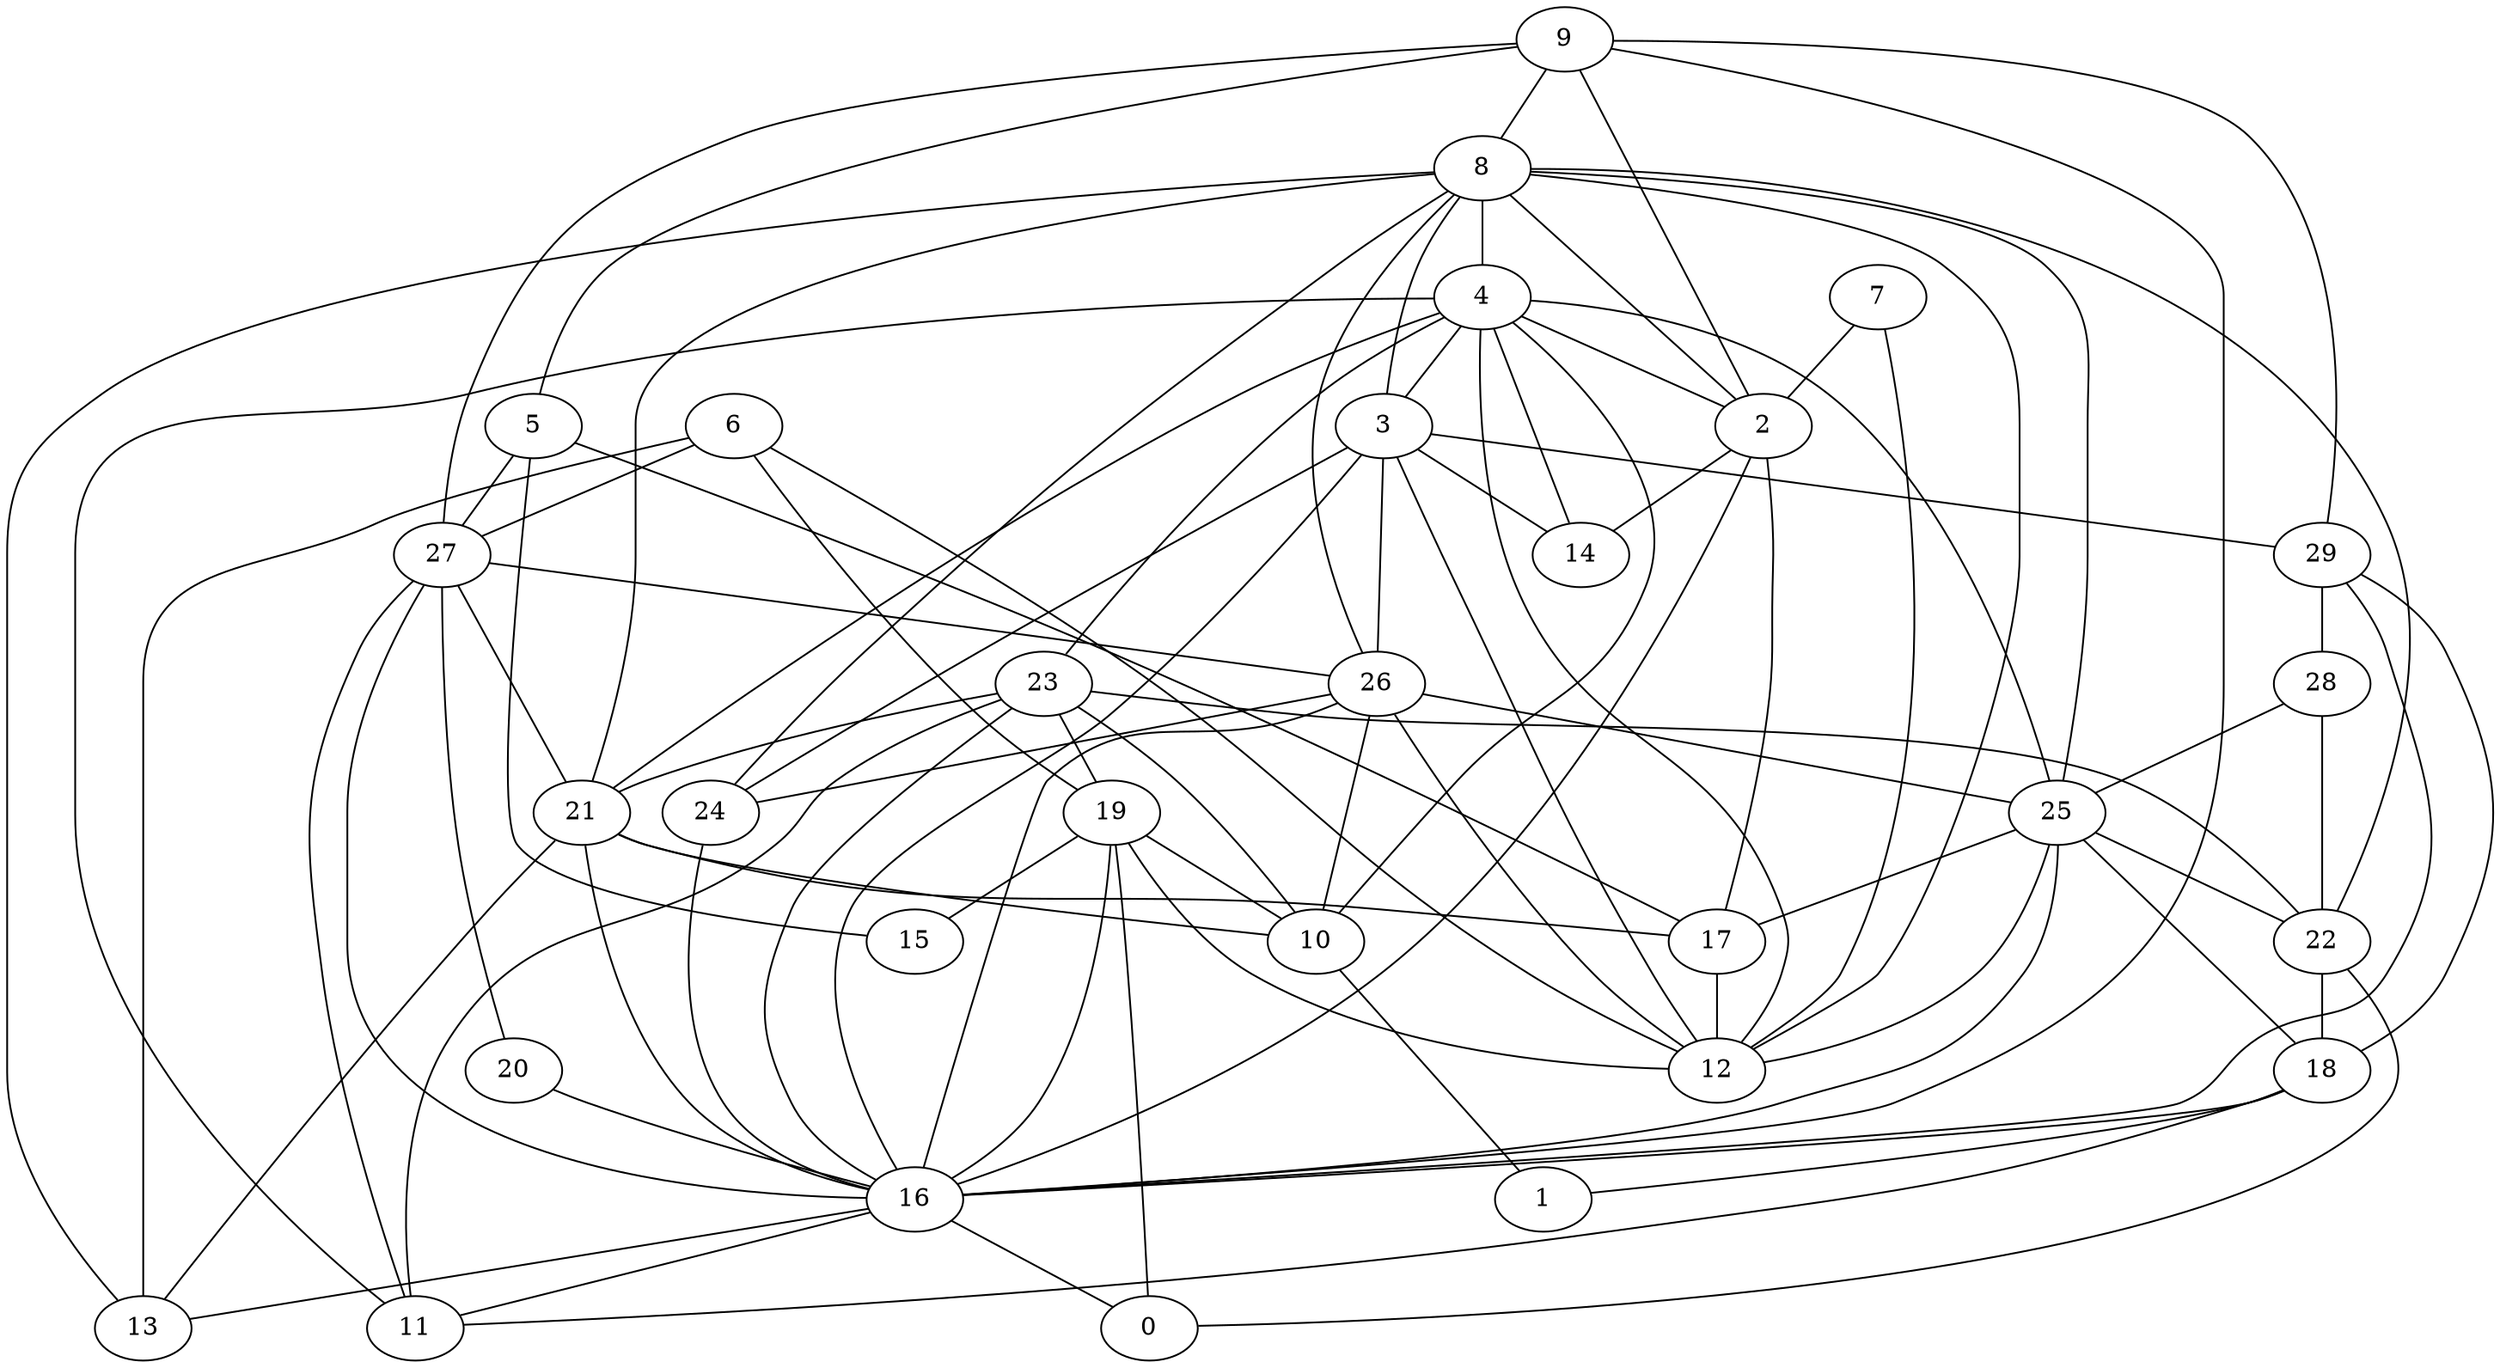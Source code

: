 digraph GG_graph {

subgraph G_graph {
edge [color = black]
"9" -> "8" [dir = none]
"23" -> "11" [dir = none]
"23" -> "10" [dir = none]
"29" -> "18" [dir = none]
"29" -> "28" [dir = none]
"29" -> "16" [dir = none]
"27" -> "21" [dir = none]
"27" -> "20" [dir = none]
"27" -> "16" [dir = none]
"5" -> "15" [dir = none]
"5" -> "27" [dir = none]
"26" -> "10" [dir = none]
"26" -> "16" [dir = none]
"8" -> "24" [dir = none]
"8" -> "2" [dir = none]
"8" -> "22" [dir = none]
"8" -> "25" [dir = none]
"16" -> "13" [dir = none]
"16" -> "0" [dir = none]
"6" -> "27" [dir = none]
"3" -> "26" [dir = none]
"10" -> "1" [dir = none]
"7" -> "12" [dir = none]
"4" -> "21" [dir = none]
"25" -> "12" [dir = none]
"25" -> "17" [dir = none]
"25" -> "16" [dir = none]
"2" -> "14" [dir = none]
"19" -> "16" [dir = none]
"9" -> "5" [dir = none]
"9" -> "2" [dir = none]
"23" -> "22" [dir = none]
"25" -> "22" [dir = none]
"7" -> "2" [dir = none]
"16" -> "11" [dir = none]
"18" -> "1" [dir = none]
"24" -> "16" [dir = none]
"4" -> "3" [dir = none]
"23" -> "21" [dir = none]
"21" -> "16" [dir = none]
"19" -> "10" [dir = none]
"22" -> "18" [dir = none]
"8" -> "3" [dir = none]
"27" -> "26" [dir = none]
"4" -> "14" [dir = none]
"20" -> "16" [dir = none]
"3" -> "12" [dir = none]
"2" -> "16" [dir = none]
"9" -> "16" [dir = none]
"23" -> "19" [dir = none]
"22" -> "0" [dir = none]
"4" -> "23" [dir = none]
"6" -> "13" [dir = none]
"4" -> "10" [dir = none]
"9" -> "29" [dir = none]
"8" -> "12" [dir = none]
"26" -> "25" [dir = none]
"3" -> "29" [dir = none]
"3" -> "14" [dir = none]
"8" -> "21" [dir = none]
"28" -> "25" [dir = none]
"6" -> "12" [dir = none]
"21" -> "10" [dir = none]
"17" -> "12" [dir = none]
"26" -> "12" [dir = none]
"4" -> "12" [dir = none]
"27" -> "11" [dir = none]
"5" -> "17" [dir = none]
"9" -> "27" [dir = none]
"28" -> "22" [dir = none]
"23" -> "16" [dir = none]
"3" -> "16" [dir = none]
"3" -> "24" [dir = none]
"19" -> "0" [dir = none]
"19" -> "15" [dir = none]
"4" -> "11" [dir = none]
"21" -> "13" [dir = none]
"4" -> "25" [dir = none]
"18" -> "11" [dir = none]
"8" -> "26" [dir = none]
"4" -> "2" [dir = none]
"6" -> "19" [dir = none]
"18" -> "16" [dir = none]
"21" -> "17" [dir = none]
"25" -> "18" [dir = none]
"2" -> "17" [dir = none]
"26" -> "24" [dir = none]
"8" -> "4" [dir = none]
"19" -> "12" [dir = none]
"8" -> "13" [dir = none]
}

}
